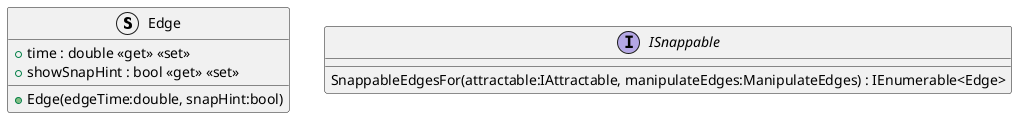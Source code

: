 @startuml
struct Edge {
    + time : double <<get>> <<set>>
    + showSnapHint : bool <<get>> <<set>>
    + Edge(edgeTime:double, snapHint:bool)
}
interface ISnappable {
    SnappableEdgesFor(attractable:IAttractable, manipulateEdges:ManipulateEdges) : IEnumerable<Edge>
}
@enduml
